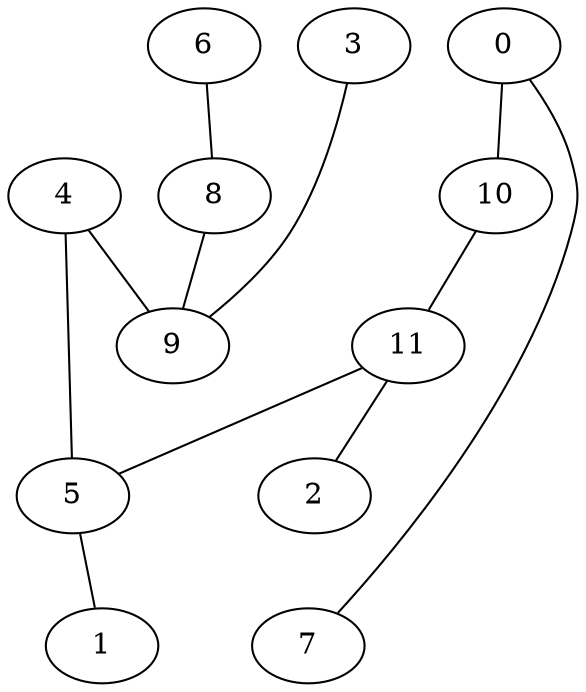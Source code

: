 strict graph {


	"10" [  weight=0 ];

	"10" -- "11" [  weight=0 ];

	"10" [  weight=0 ];

	"6" [  weight=0 ];

	"6" -- "8" [  weight=0 ];

	"4" [  weight=0 ];

	"4" -- "5" [  weight=0 ];

	"4" -- "9" [  weight=0 ];

	"3" [  weight=0 ];

	"3" -- "9" [  weight=0 ];

	"11" [  weight=0 ];

	"11" -- "2" [  weight=0 ];

	"11" -- "5" [  weight=0 ];

	"11" -- "10" [  weight=0 ];

	"8" [  weight=0 ];

	"8" -- "9" [  weight=0 ];

	"8" -- "6" [  weight=0 ];

	"2" [  weight=0 ];

	"2" -- "11" [  weight=0 ];

	"7" [  weight=0 ];

	"7" [  weight=0 ];

	"5" [  weight=0 ];

	"5" -- "4" [  weight=0 ];

	"5" -- "11" [  weight=0 ];

	"5" -- "1" [  weight=0 ];

	"1" [  weight=0 ];

	"1" -- "5" [  weight=0 ];

	"9" [  weight=0 ];

	"9" -- "4" [  weight=0 ];

	"9" -- "8" [  weight=0 ];

	"9" -- "3" [  weight=0 ];

	"0" [  weight=0 ];

	"0" -- "7" [  weight=0 ];

	"0" -- "10" [  weight=0 ];

}
